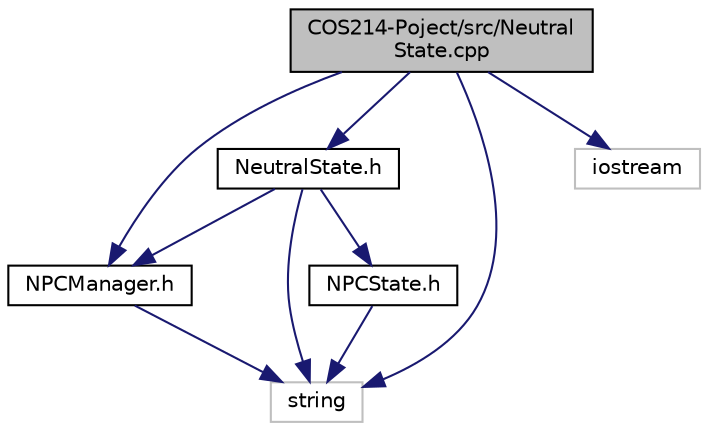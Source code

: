 digraph "COS214-Poject/src/NeutralState.cpp"
{
 // LATEX_PDF_SIZE
  edge [fontname="Helvetica",fontsize="10",labelfontname="Helvetica",labelfontsize="10"];
  node [fontname="Helvetica",fontsize="10",shape=record];
  Node1 [label="COS214-Poject/src/Neutral\lState.cpp",height=0.2,width=0.4,color="black", fillcolor="grey75", style="filled", fontcolor="black",tooltip=" "];
  Node1 -> Node2 [color="midnightblue",fontsize="10",style="solid"];
  Node2 [label="NeutralState.h",height=0.2,width=0.4,color="black", fillcolor="white", style="filled",URL="$NeutralState_8h.html",tooltip=" "];
  Node2 -> Node3 [color="midnightblue",fontsize="10",style="solid"];
  Node3 [label="NPCManager.h",height=0.2,width=0.4,color="black", fillcolor="white", style="filled",URL="$NPCManager_8h.html",tooltip=" "];
  Node3 -> Node4 [color="midnightblue",fontsize="10",style="solid"];
  Node4 [label="string",height=0.2,width=0.4,color="grey75", fillcolor="white", style="filled",tooltip=" "];
  Node2 -> Node5 [color="midnightblue",fontsize="10",style="solid"];
  Node5 [label="NPCState.h",height=0.2,width=0.4,color="black", fillcolor="white", style="filled",URL="$NPCState_8h.html",tooltip=" "];
  Node5 -> Node4 [color="midnightblue",fontsize="10",style="solid"];
  Node2 -> Node4 [color="midnightblue",fontsize="10",style="solid"];
  Node1 -> Node3 [color="midnightblue",fontsize="10",style="solid"];
  Node1 -> Node6 [color="midnightblue",fontsize="10",style="solid"];
  Node6 [label="iostream",height=0.2,width=0.4,color="grey75", fillcolor="white", style="filled",tooltip=" "];
  Node1 -> Node4 [color="midnightblue",fontsize="10",style="solid"];
}
